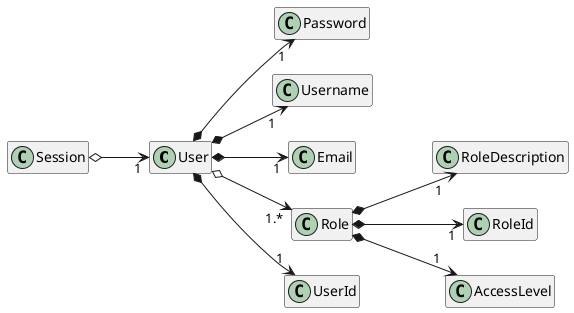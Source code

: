 @startuml
'https://plantuml.com/class-diagram

hide methods
hide fields

left to right direction


class User
class Password
class Username
class Email
class Role
class RoleDescription
class RoleId
class UserId
class AccessLevel
class Session

User *--> "1"UserId
User *--> "1"Password
User *-->"1"Email
User *--> "1"Username
User o-->"1.*"Role
Role *-->"1"RoleId
Role *-->"1"RoleDescription
Role *-->"1"AccessLevel
Session o-->"1"User

@enduml